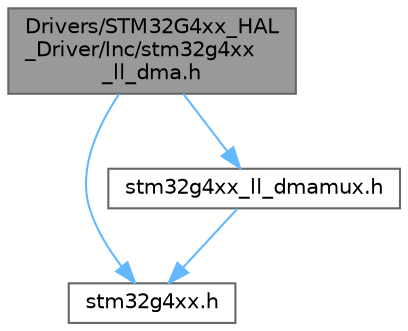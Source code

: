 digraph "Drivers/STM32G4xx_HAL_Driver/Inc/stm32g4xx_ll_dma.h"
{
 // LATEX_PDF_SIZE
  bgcolor="transparent";
  edge [fontname=Helvetica,fontsize=10,labelfontname=Helvetica,labelfontsize=10];
  node [fontname=Helvetica,fontsize=10,shape=box,height=0.2,width=0.4];
  Node1 [label="Drivers/STM32G4xx_HAL\l_Driver/Inc/stm32g4xx\l_ll_dma.h",height=0.2,width=0.4,color="gray40", fillcolor="grey60", style="filled", fontcolor="black",tooltip="Header file of DMA LL module."];
  Node1 -> Node2 [color="steelblue1",style="solid"];
  Node2 [label="stm32g4xx.h",height=0.2,width=0.4,color="grey40", fillcolor="white", style="filled",URL="$stm32g4xx_8h.html",tooltip="CMSIS STM32G4xx Device Peripheral Access Layer Header File."];
  Node1 -> Node3 [color="steelblue1",style="solid"];
  Node3 [label="stm32g4xx_ll_dmamux.h",height=0.2,width=0.4,color="grey40", fillcolor="white", style="filled",URL="$stm32g4xx__ll__dmamux_8h.html",tooltip="Header file of DMAMUX LL module."];
  Node3 -> Node2 [color="steelblue1",style="solid"];
}
